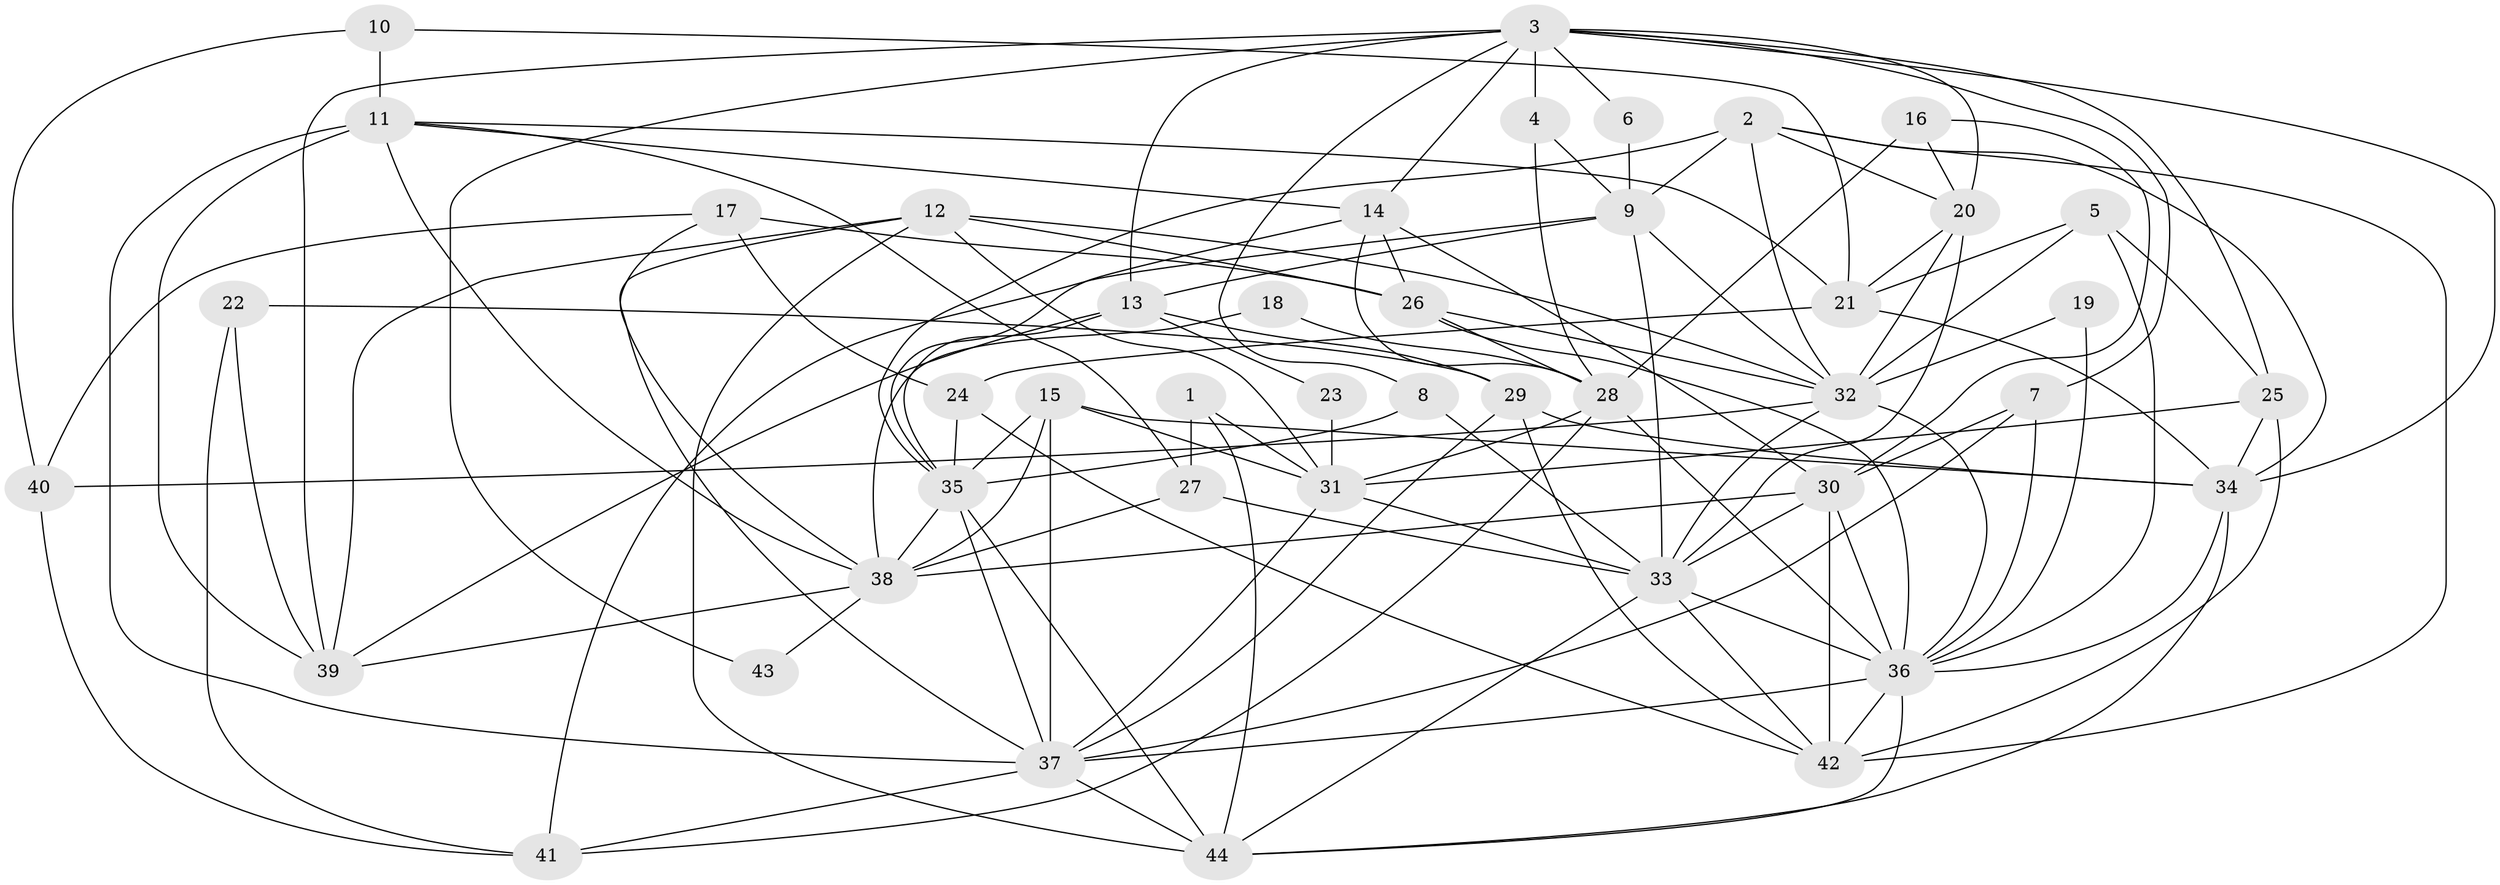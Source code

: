 // original degree distribution, {3: 0.18181818181818182, 4: 0.3522727272727273, 7: 0.03409090909090909, 5: 0.19318181818181818, 2: 0.14772727272727273, 6: 0.09090909090909091}
// Generated by graph-tools (version 1.1) at 2025/26/03/09/25 03:26:16]
// undirected, 44 vertices, 125 edges
graph export_dot {
graph [start="1"]
  node [color=gray90,style=filled];
  1;
  2;
  3;
  4;
  5;
  6;
  7;
  8;
  9;
  10;
  11;
  12;
  13;
  14;
  15;
  16;
  17;
  18;
  19;
  20;
  21;
  22;
  23;
  24;
  25;
  26;
  27;
  28;
  29;
  30;
  31;
  32;
  33;
  34;
  35;
  36;
  37;
  38;
  39;
  40;
  41;
  42;
  43;
  44;
  1 -- 27 [weight=1.0];
  1 -- 31 [weight=1.0];
  1 -- 44 [weight=1.0];
  2 -- 9 [weight=1.0];
  2 -- 20 [weight=1.0];
  2 -- 32 [weight=2.0];
  2 -- 34 [weight=1.0];
  2 -- 35 [weight=1.0];
  2 -- 42 [weight=1.0];
  3 -- 4 [weight=1.0];
  3 -- 6 [weight=1.0];
  3 -- 7 [weight=1.0];
  3 -- 8 [weight=1.0];
  3 -- 13 [weight=1.0];
  3 -- 14 [weight=1.0];
  3 -- 20 [weight=1.0];
  3 -- 25 [weight=1.0];
  3 -- 34 [weight=1.0];
  3 -- 39 [weight=1.0];
  3 -- 43 [weight=1.0];
  4 -- 9 [weight=1.0];
  4 -- 28 [weight=1.0];
  5 -- 21 [weight=1.0];
  5 -- 25 [weight=1.0];
  5 -- 32 [weight=1.0];
  5 -- 36 [weight=1.0];
  6 -- 9 [weight=1.0];
  7 -- 30 [weight=1.0];
  7 -- 36 [weight=1.0];
  7 -- 37 [weight=1.0];
  8 -- 33 [weight=1.0];
  8 -- 35 [weight=1.0];
  9 -- 13 [weight=1.0];
  9 -- 32 [weight=2.0];
  9 -- 33 [weight=1.0];
  9 -- 41 [weight=1.0];
  10 -- 11 [weight=1.0];
  10 -- 21 [weight=1.0];
  10 -- 40 [weight=1.0];
  11 -- 14 [weight=1.0];
  11 -- 21 [weight=1.0];
  11 -- 27 [weight=1.0];
  11 -- 37 [weight=1.0];
  11 -- 38 [weight=1.0];
  11 -- 39 [weight=1.0];
  12 -- 26 [weight=1.0];
  12 -- 31 [weight=1.0];
  12 -- 32 [weight=1.0];
  12 -- 37 [weight=1.0];
  12 -- 39 [weight=1.0];
  12 -- 44 [weight=1.0];
  13 -- 23 [weight=1.0];
  13 -- 29 [weight=1.0];
  13 -- 35 [weight=1.0];
  13 -- 39 [weight=1.0];
  14 -- 26 [weight=1.0];
  14 -- 28 [weight=1.0];
  14 -- 30 [weight=1.0];
  14 -- 35 [weight=1.0];
  15 -- 31 [weight=1.0];
  15 -- 34 [weight=1.0];
  15 -- 35 [weight=1.0];
  15 -- 37 [weight=1.0];
  15 -- 38 [weight=1.0];
  16 -- 20 [weight=1.0];
  16 -- 28 [weight=1.0];
  16 -- 30 [weight=1.0];
  17 -- 24 [weight=1.0];
  17 -- 26 [weight=1.0];
  17 -- 38 [weight=1.0];
  17 -- 40 [weight=1.0];
  18 -- 28 [weight=1.0];
  18 -- 38 [weight=1.0];
  19 -- 32 [weight=1.0];
  19 -- 36 [weight=1.0];
  20 -- 21 [weight=1.0];
  20 -- 32 [weight=1.0];
  20 -- 33 [weight=1.0];
  21 -- 24 [weight=1.0];
  21 -- 34 [weight=1.0];
  22 -- 29 [weight=1.0];
  22 -- 39 [weight=1.0];
  22 -- 41 [weight=1.0];
  23 -- 31 [weight=1.0];
  24 -- 35 [weight=1.0];
  24 -- 42 [weight=1.0];
  25 -- 31 [weight=1.0];
  25 -- 34 [weight=1.0];
  25 -- 42 [weight=1.0];
  26 -- 28 [weight=1.0];
  26 -- 32 [weight=1.0];
  26 -- 36 [weight=1.0];
  27 -- 33 [weight=1.0];
  27 -- 38 [weight=1.0];
  28 -- 31 [weight=1.0];
  28 -- 36 [weight=1.0];
  28 -- 41 [weight=1.0];
  29 -- 34 [weight=1.0];
  29 -- 37 [weight=1.0];
  29 -- 42 [weight=1.0];
  30 -- 33 [weight=1.0];
  30 -- 36 [weight=1.0];
  30 -- 38 [weight=1.0];
  30 -- 42 [weight=1.0];
  31 -- 33 [weight=1.0];
  31 -- 37 [weight=1.0];
  32 -- 33 [weight=1.0];
  32 -- 36 [weight=1.0];
  32 -- 40 [weight=1.0];
  33 -- 36 [weight=1.0];
  33 -- 42 [weight=1.0];
  33 -- 44 [weight=1.0];
  34 -- 36 [weight=1.0];
  34 -- 44 [weight=1.0];
  35 -- 37 [weight=1.0];
  35 -- 38 [weight=1.0];
  35 -- 44 [weight=2.0];
  36 -- 37 [weight=1.0];
  36 -- 42 [weight=2.0];
  36 -- 44 [weight=1.0];
  37 -- 41 [weight=1.0];
  37 -- 44 [weight=1.0];
  38 -- 39 [weight=1.0];
  38 -- 43 [weight=1.0];
  40 -- 41 [weight=1.0];
}
